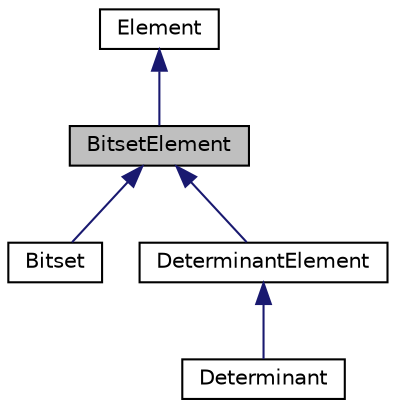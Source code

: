 digraph "BitsetElement"
{
  edge [fontname="Helvetica",fontsize="10",labelfontname="Helvetica",labelfontsize="10"];
  node [fontname="Helvetica",fontsize="10",shape=record];
  Node1 [label="BitsetElement",height=0.2,width=0.4,color="black", fillcolor="grey75", style="filled", fontcolor="black"];
  Node2 -> Node1 [dir="back",color="midnightblue",fontsize="10",style="solid"];
  Node2 [label="Element",height=0.2,width=0.4,color="black", fillcolor="white", style="filled",URL="$classElement.html"];
  Node1 -> Node3 [dir="back",color="midnightblue",fontsize="10",style="solid"];
  Node3 [label="Bitset",height=0.2,width=0.4,color="black", fillcolor="white", style="filled",URL="$classBitset.html"];
  Node1 -> Node4 [dir="back",color="midnightblue",fontsize="10",style="solid"];
  Node4 [label="DeterminantElement",height=0.2,width=0.4,color="black", fillcolor="white", style="filled",URL="$classDeterminantElement.html"];
  Node4 -> Node5 [dir="back",color="midnightblue",fontsize="10",style="solid"];
  Node5 [label="Determinant",height=0.2,width=0.4,color="black", fillcolor="white", style="filled",URL="$classDeterminant.html"];
}
